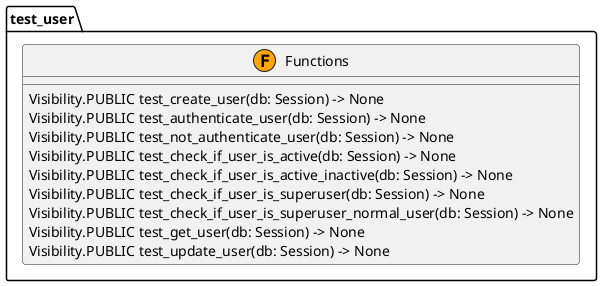 @startuml
skinparam classAttributeIconSize 0

package "test_user" {
  class Functions <<(F,orange)>> {
    Visibility.PUBLIC test_create_user(db: Session) -> None
    Visibility.PUBLIC test_authenticate_user(db: Session) -> None
    Visibility.PUBLIC test_not_authenticate_user(db: Session) -> None
    Visibility.PUBLIC test_check_if_user_is_active(db: Session) -> None
    Visibility.PUBLIC test_check_if_user_is_active_inactive(db: Session) -> None
    Visibility.PUBLIC test_check_if_user_is_superuser(db: Session) -> None
    Visibility.PUBLIC test_check_if_user_is_superuser_normal_user(db: Session) -> None
    Visibility.PUBLIC test_get_user(db: Session) -> None
    Visibility.PUBLIC test_update_user(db: Session) -> None
  }
}

' Relationships
@enduml